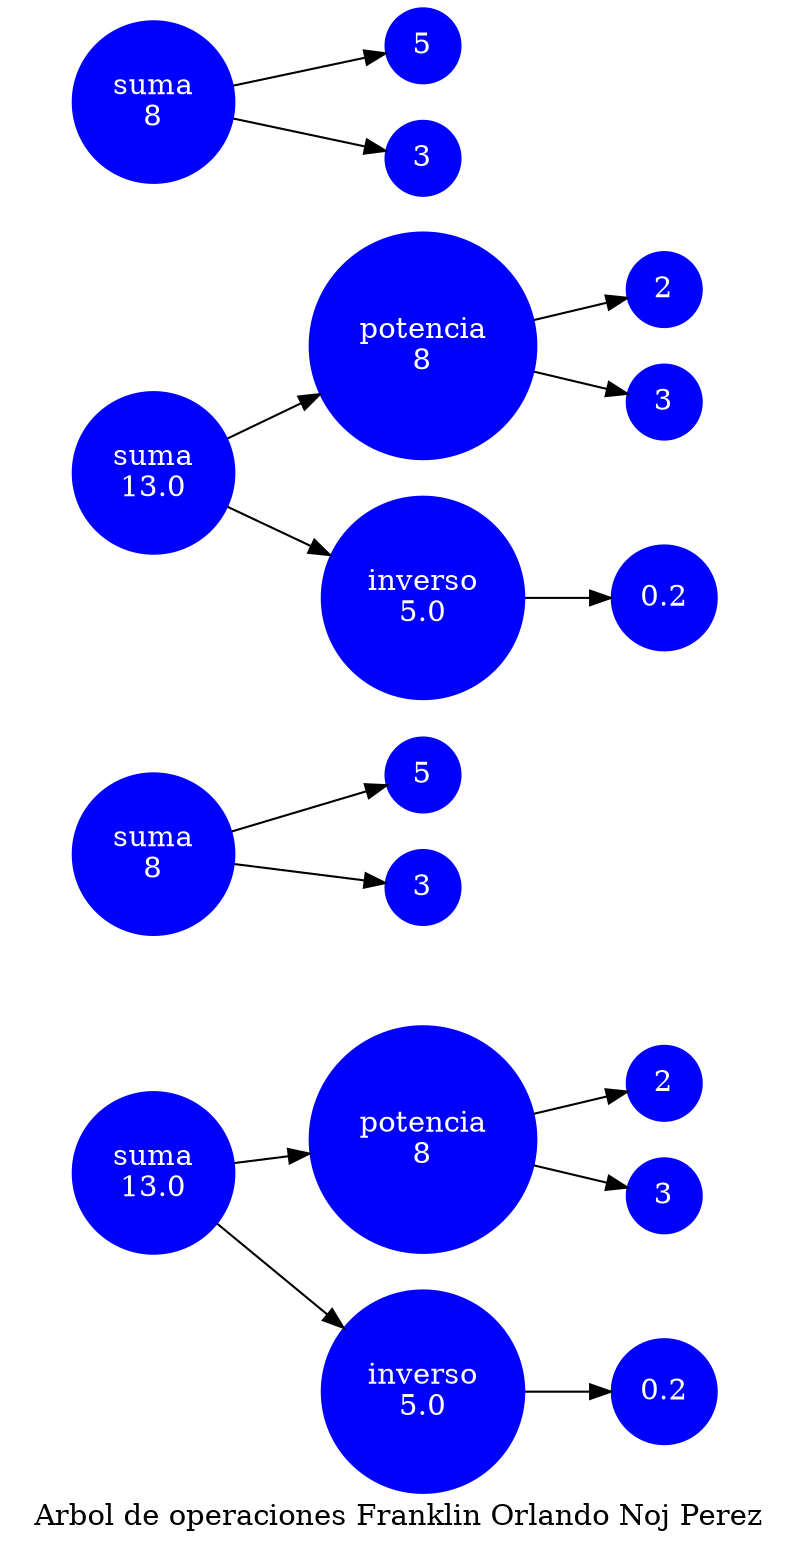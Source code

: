 digraph G {
                    label=" Arbol de operaciones Franklin Orlando Noj Perez"
                    rankdir="LR"
                    node[style=filled, color=" blue", fontcolor=" white", shape=circle]nodo00[label="suma\n13.0"];
nodo01_left[label="potencia\n8"];
nodo02_left_left[label="2"];
nodo01_left -> nodo02_left_left;
nodo02_left_right[label="3"];
nodo01_left -> nodo02_left_right;
nodo00 -> nodo01_left;
nodo01_right[label="inverso\n5.0"];
nodo02_right_tri[label="0.2"];
nodo01_right -> nodo02_right_tri;
nodo00 -> nodo01_right;
nodo10[label="suma\n8"];
nodo11_left[label="5"];
nodo10 -> nodo11_left;
nodo11_right[label="3"];
nodo10 -> nodo11_right;
nodo20[label="suma\n13.0"];
nodo21_left[label="potencia\n8"];
nodo22_left_left[label="2"];
nodo21_left -> nodo22_left_left;
nodo22_left_right[label="3"];
nodo21_left -> nodo22_left_right;
nodo20 -> nodo21_left;
nodo21_right[label="inverso\n5.0"];
nodo22_right_tri[label="0.2"];
nodo21_right -> nodo22_right_tri;
nodo20 -> nodo21_right;
nodo30[label="suma\n8"];
nodo31_left[label="5"];
nodo30 -> nodo31_left;
nodo31_right[label="3"];
nodo30 -> nodo31_right;

}